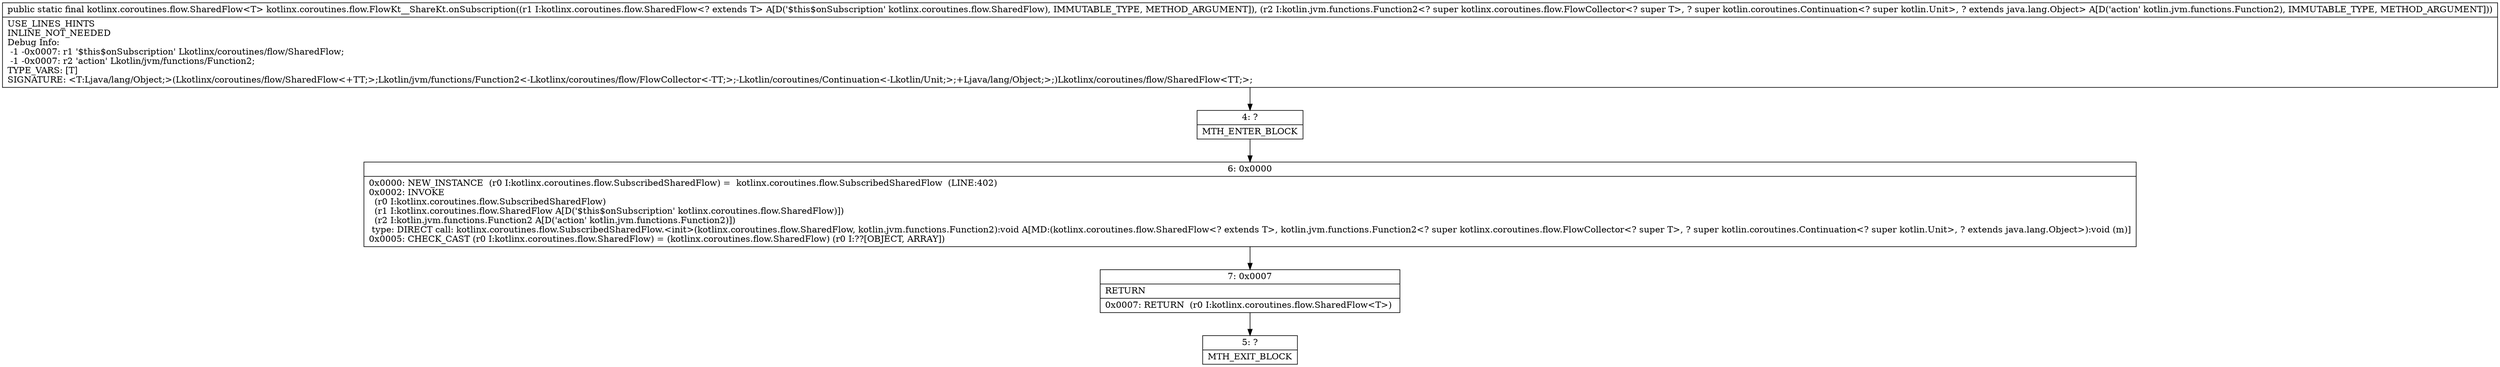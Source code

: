 digraph "CFG forkotlinx.coroutines.flow.FlowKt__ShareKt.onSubscription(Lkotlinx\/coroutines\/flow\/SharedFlow;Lkotlin\/jvm\/functions\/Function2;)Lkotlinx\/coroutines\/flow\/SharedFlow;" {
Node_4 [shape=record,label="{4\:\ ?|MTH_ENTER_BLOCK\l}"];
Node_6 [shape=record,label="{6\:\ 0x0000|0x0000: NEW_INSTANCE  (r0 I:kotlinx.coroutines.flow.SubscribedSharedFlow) =  kotlinx.coroutines.flow.SubscribedSharedFlow  (LINE:402)\l0x0002: INVOKE  \l  (r0 I:kotlinx.coroutines.flow.SubscribedSharedFlow)\l  (r1 I:kotlinx.coroutines.flow.SharedFlow A[D('$this$onSubscription' kotlinx.coroutines.flow.SharedFlow)])\l  (r2 I:kotlin.jvm.functions.Function2 A[D('action' kotlin.jvm.functions.Function2)])\l type: DIRECT call: kotlinx.coroutines.flow.SubscribedSharedFlow.\<init\>(kotlinx.coroutines.flow.SharedFlow, kotlin.jvm.functions.Function2):void A[MD:(kotlinx.coroutines.flow.SharedFlow\<? extends T\>, kotlin.jvm.functions.Function2\<? super kotlinx.coroutines.flow.FlowCollector\<? super T\>, ? super kotlin.coroutines.Continuation\<? super kotlin.Unit\>, ? extends java.lang.Object\>):void (m)]\l0x0005: CHECK_CAST (r0 I:kotlinx.coroutines.flow.SharedFlow) = (kotlinx.coroutines.flow.SharedFlow) (r0 I:??[OBJECT, ARRAY]) \l}"];
Node_7 [shape=record,label="{7\:\ 0x0007|RETURN\l|0x0007: RETURN  (r0 I:kotlinx.coroutines.flow.SharedFlow\<T\>) \l}"];
Node_5 [shape=record,label="{5\:\ ?|MTH_EXIT_BLOCK\l}"];
MethodNode[shape=record,label="{public static final kotlinx.coroutines.flow.SharedFlow\<T\> kotlinx.coroutines.flow.FlowKt__ShareKt.onSubscription((r1 I:kotlinx.coroutines.flow.SharedFlow\<? extends T\> A[D('$this$onSubscription' kotlinx.coroutines.flow.SharedFlow), IMMUTABLE_TYPE, METHOD_ARGUMENT]), (r2 I:kotlin.jvm.functions.Function2\<? super kotlinx.coroutines.flow.FlowCollector\<? super T\>, ? super kotlin.coroutines.Continuation\<? super kotlin.Unit\>, ? extends java.lang.Object\> A[D('action' kotlin.jvm.functions.Function2), IMMUTABLE_TYPE, METHOD_ARGUMENT]))  | USE_LINES_HINTS\lINLINE_NOT_NEEDED\lDebug Info:\l  \-1 \-0x0007: r1 '$this$onSubscription' Lkotlinx\/coroutines\/flow\/SharedFlow;\l  \-1 \-0x0007: r2 'action' Lkotlin\/jvm\/functions\/Function2;\lTYPE_VARS: [T]\lSIGNATURE: \<T:Ljava\/lang\/Object;\>(Lkotlinx\/coroutines\/flow\/SharedFlow\<+TT;\>;Lkotlin\/jvm\/functions\/Function2\<\-Lkotlinx\/coroutines\/flow\/FlowCollector\<\-TT;\>;\-Lkotlin\/coroutines\/Continuation\<\-Lkotlin\/Unit;\>;+Ljava\/lang\/Object;\>;)Lkotlinx\/coroutines\/flow\/SharedFlow\<TT;\>;\l}"];
MethodNode -> Node_4;Node_4 -> Node_6;
Node_6 -> Node_7;
Node_7 -> Node_5;
}

